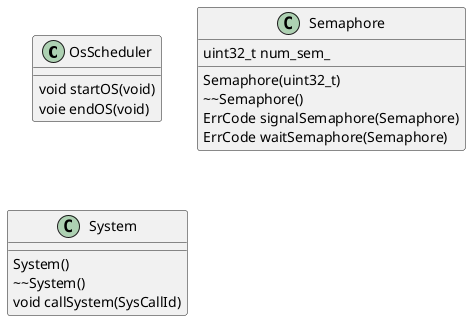 @startuml class diagrams

Class OsScheduler {
    void startOS(void)
    voie endOS(void)
}

class Semaphore {
    uint32_t num_sem_
    Semaphore(uint32_t)
    ~~Semaphore()
    ErrCode signalSemaphore(Semaphore)
    ErrCode waitSemaphore(Semaphore)
}

class System {
    System()
    ~~System()
    void callSystem(SysCallId)
}

@enduml

@startuml sequence diagrams
participant main
participant OsScheduler
participant Semaphore
participant TaskA
participant TaskB
participant System

main        -> OsScheduler : startOS
OsScheduler -> TaskA       : launch
TaskA       -> Semaphore   : waitSemaphore
Semaphore   -> System      : callSystem
System      -> System      : setJump(buf)
System      -> OsScheduler : reportSystemCall
OsScheduler -> OsScheduler : saveTaskContext
OsScheduler -> TaskB       : launch
TaskB       -> Semaphore   : waitSemaphore
Semaphore   -> System      : callSystem
System      -> OsScheduler : reportSystemCall
OsScheduler -> OsScheduler : saveTaskContext
OsScheduler -> TaskA       : launch


@enduml
